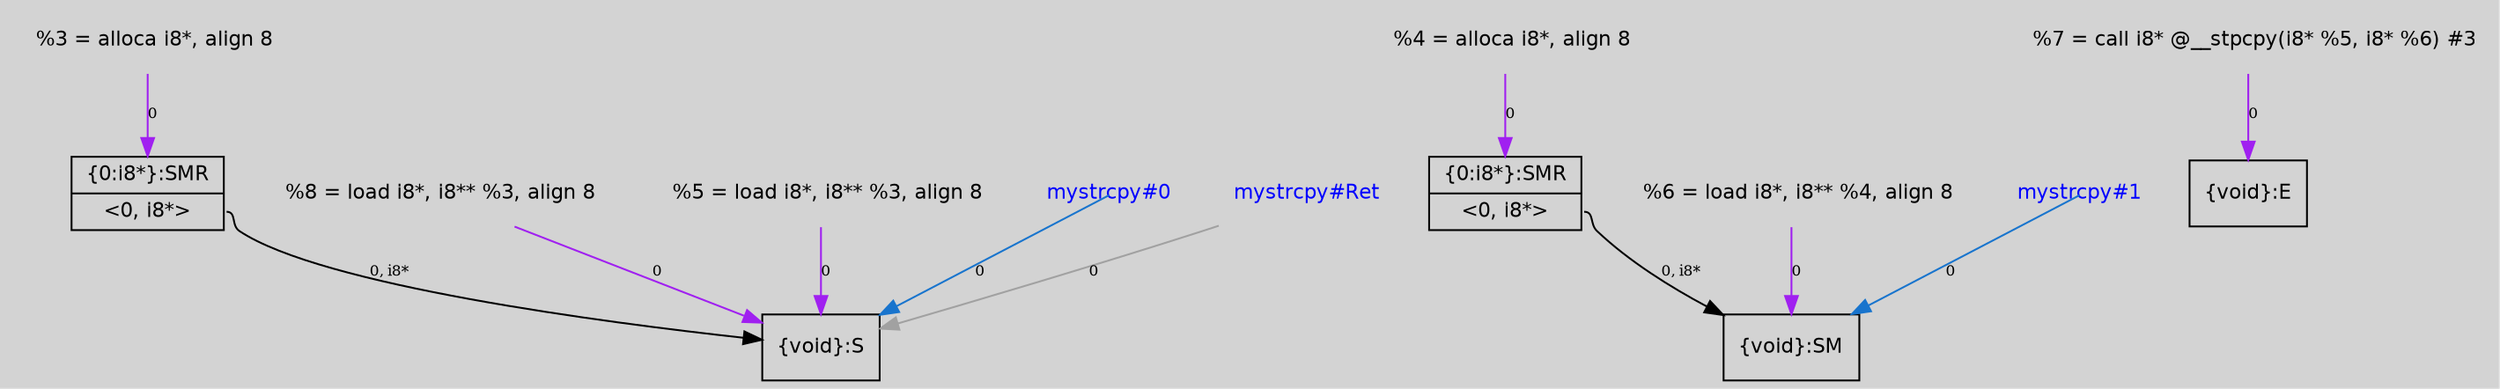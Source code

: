 digraph unnamed {
	graph [center=true, ratio=true, bgcolor=lightgray, fontname=Helvetica];
	node  [fontname=Helvetica, fontsize=11];

	Node0x17b8000 [shape=record,label="{\{void\}:S}"];
	Node0x17b85b0 [shape=record,label="{\{void\}:SM}"];
	Node0x17b8740 [shape=record,label="{\{0:i8*\}:SMR|{<s0>\<0, i8*\>}}"];
	Node0x17b9040 [shape=record,label="{\{0:i8*\}:SMR|{<s0>\<0, i8*\>}}"];
	Node0x17bb240 [shape=record,label="{\{void\}:E}"];
	Node0x17a4628 [shape=plaintext, label ="  %4 = alloca i8*, align 8"];
	Node0x17a4628 -> Node0x17b9040[arrowtail=tee,label="0",fontsize=8,color=purple];
	Node0x17a4a08 [shape=plaintext, label ="  %7 = call i8* @__stpcpy(i8* %5, i8* %6) #3"];
	Node0x17a4a08 -> Node0x17bb240[arrowtail=tee,label="0",fontsize=8,color=purple];
	Node0x17a4ac8 [shape=plaintext, label ="  %8 = load i8*, i8** %3, align 8"];
	Node0x17a4ac8 -> Node0x17b8000[arrowtail=tee,label="0",fontsize=8,color=purple];
	Node0x17a47d8 [shape=plaintext, label ="  %5 = load i8*, i8** %3, align 8"];
	Node0x17a47d8 -> Node0x17b8000[arrowtail=tee,label="0",fontsize=8,color=purple];
	Node0x17a3b88 [shape=plaintext, label ="  %3 = alloca i8*, align 8"];
	Node0x17a3b88 -> Node0x17b8740[arrowtail=tee,label="0",fontsize=8,color=purple];
	Node0x17a4838 [shape=plaintext, label ="  %6 = load i8*, i8** %4, align 8"];
	Node0x17a4838 -> Node0x17b85b0[arrowtail=tee,label="0",fontsize=8,color=purple];
	Node0x17a3f98 [shape=plaintext,fontcolor=blue, label ="mystrcpy#1"];
	Node0x17a3f98 -> Node0x17b85b0[tailclip=false,color=dodgerblue3,label="0",fontsize=8];
	Node0x17a3f70 [shape=plaintext,fontcolor=blue, label ="mystrcpy#0"];
	Node0x17a3f70 -> Node0x17b8000[tailclip=false,color=dodgerblue3,label="0",fontsize=8];
	Node0x17a3eb8 [shape=plaintext,fontcolor=blue, label ="mystrcpy#Ret"];
	Node0x17a3eb8 -> Node0x17b8000[arrowtail=tee,color=gray63,label="0",fontsize=8];
	Node0x17b8740:s0 -> Node0x17b8000[arrowtail=tee,label="0, i8*",fontsize=8];
	Node0x17b9040:s0 -> Node0x17b85b0[arrowtail=tee,label="0, i8*",fontsize=8];
}
